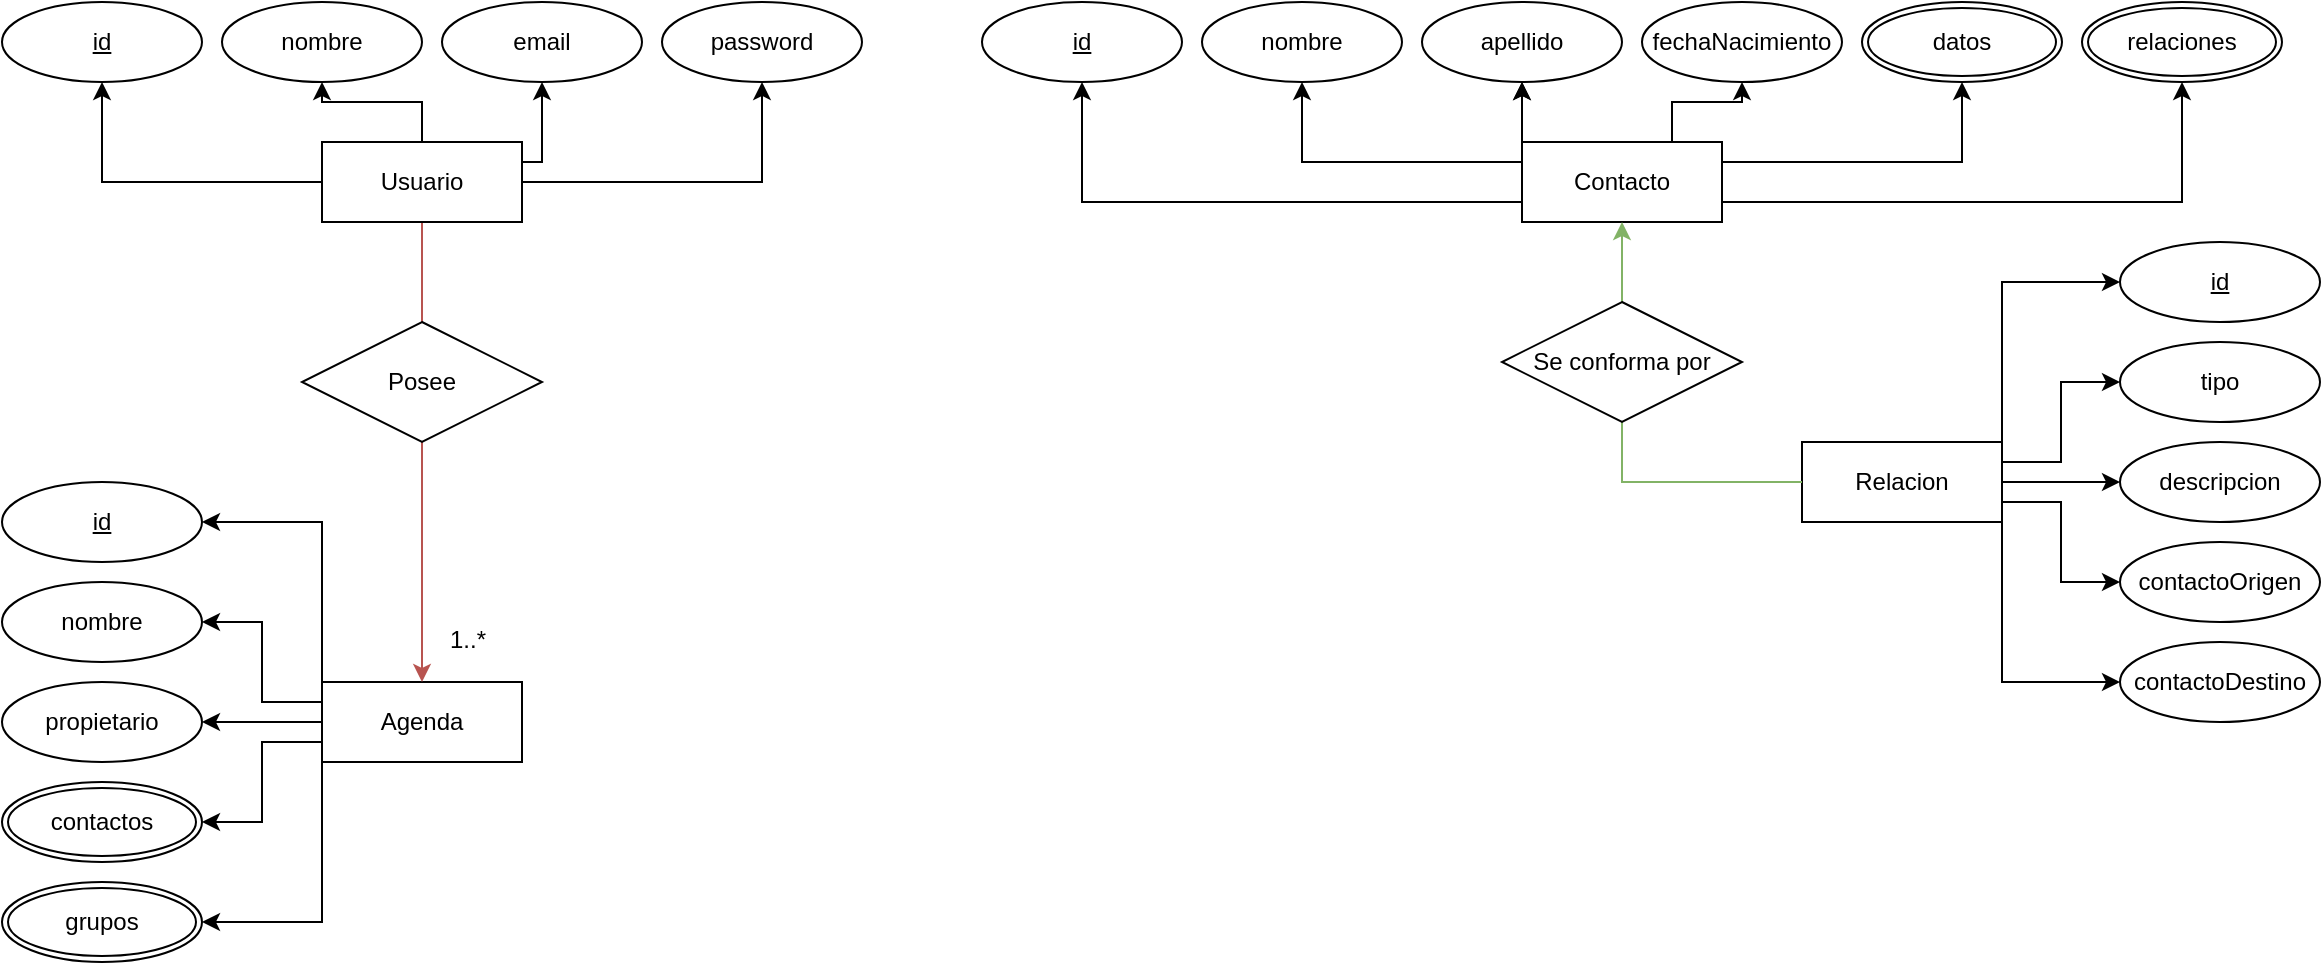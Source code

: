 <mxfile version="25.0.3">
  <diagram name="Página-1" id="xzADpgVo_dkYDp3r1AgU">
    <mxGraphModel dx="1434" dy="780" grid="1" gridSize="10" guides="1" tooltips="1" connect="1" arrows="1" fold="1" page="1" pageScale="1" pageWidth="1169" pageHeight="827" math="0" shadow="0">
      <root>
        <mxCell id="0" />
        <mxCell id="1" parent="0" />
        <mxCell id="diiy5bji2r4iPWg2NNT_-10" style="edgeStyle=orthogonalEdgeStyle;rounded=0;orthogonalLoop=1;jettySize=auto;html=1;entryX=0.5;entryY=1;entryDx=0;entryDy=0;" parent="1" source="diiy5bji2r4iPWg2NNT_-1" target="AHOMxlqq0fCrgZioV2p9-6" edge="1">
          <mxGeometry relative="1" as="geometry">
            <mxPoint x="60" y="70" as="targetPoint" />
          </mxGeometry>
        </mxCell>
        <mxCell id="diiy5bji2r4iPWg2NNT_-11" style="edgeStyle=orthogonalEdgeStyle;rounded=0;orthogonalLoop=1;jettySize=auto;html=1;exitX=1;exitY=0.5;exitDx=0;exitDy=0;entryX=0.5;entryY=1;entryDx=0;entryDy=0;" parent="1" source="diiy5bji2r4iPWg2NNT_-1" target="diiy5bji2r4iPWg2NNT_-3" edge="1">
          <mxGeometry relative="1" as="geometry" />
        </mxCell>
        <mxCell id="diiy5bji2r4iPWg2NNT_-12" style="edgeStyle=orthogonalEdgeStyle;rounded=0;orthogonalLoop=1;jettySize=auto;html=1;exitX=0.75;exitY=0;exitDx=0;exitDy=0;entryX=0.5;entryY=1;entryDx=0;entryDy=0;" parent="1" source="diiy5bji2r4iPWg2NNT_-1" target="diiy5bji2r4iPWg2NNT_-4" edge="1">
          <mxGeometry relative="1" as="geometry">
            <Array as="points">
              <mxPoint x="245" y="90" />
              <mxPoint x="280" y="90" />
            </Array>
          </mxGeometry>
        </mxCell>
        <mxCell id="diiy5bji2r4iPWg2NNT_-28" style="edgeStyle=orthogonalEdgeStyle;rounded=0;orthogonalLoop=1;jettySize=auto;html=1;exitX=0.5;exitY=1;exitDx=0;exitDy=0;endArrow=none;endFill=0;fillColor=#f8cecc;strokeColor=#b85450;" parent="1" source="diiy5bji2r4iPWg2NNT_-1" target="diiy5bji2r4iPWg2NNT_-27" edge="1">
          <mxGeometry relative="1" as="geometry" />
        </mxCell>
        <mxCell id="AHOMxlqq0fCrgZioV2p9-29" style="edgeStyle=orthogonalEdgeStyle;rounded=0;orthogonalLoop=1;jettySize=auto;html=1;exitX=0.5;exitY=0;exitDx=0;exitDy=0;entryX=0.5;entryY=1;entryDx=0;entryDy=0;" edge="1" parent="1" source="diiy5bji2r4iPWg2NNT_-1" target="diiy5bji2r4iPWg2NNT_-5">
          <mxGeometry relative="1" as="geometry" />
        </mxCell>
        <mxCell id="diiy5bji2r4iPWg2NNT_-1" value="Usuario" style="whiteSpace=wrap;html=1;align=center;" parent="1" vertex="1">
          <mxGeometry x="170" y="80" width="100" height="40" as="geometry" />
        </mxCell>
        <mxCell id="diiy5bji2r4iPWg2NNT_-3" value="password" style="ellipse;whiteSpace=wrap;html=1;align=center;" parent="1" vertex="1">
          <mxGeometry x="340" y="10" width="100" height="40" as="geometry" />
        </mxCell>
        <mxCell id="diiy5bji2r4iPWg2NNT_-4" value="email" style="ellipse;whiteSpace=wrap;html=1;align=center;" parent="1" vertex="1">
          <mxGeometry x="230" y="10" width="100" height="40" as="geometry" />
        </mxCell>
        <mxCell id="diiy5bji2r4iPWg2NNT_-5" value="nombre" style="ellipse;whiteSpace=wrap;html=1;align=center;" parent="1" vertex="1">
          <mxGeometry x="120" y="10" width="100" height="40" as="geometry" />
        </mxCell>
        <mxCell id="AHOMxlqq0fCrgZioV2p9-15" style="edgeStyle=orthogonalEdgeStyle;rounded=0;orthogonalLoop=1;jettySize=auto;html=1;exitX=0;exitY=0;exitDx=0;exitDy=0;entryX=1;entryY=0.5;entryDx=0;entryDy=0;" edge="1" parent="1" source="diiy5bji2r4iPWg2NNT_-18" target="AHOMxlqq0fCrgZioV2p9-7">
          <mxGeometry relative="1" as="geometry" />
        </mxCell>
        <mxCell id="AHOMxlqq0fCrgZioV2p9-16" style="edgeStyle=orthogonalEdgeStyle;rounded=0;orthogonalLoop=1;jettySize=auto;html=1;exitX=0;exitY=0.25;exitDx=0;exitDy=0;entryX=1;entryY=0.5;entryDx=0;entryDy=0;" edge="1" parent="1" source="diiy5bji2r4iPWg2NNT_-18" target="diiy5bji2r4iPWg2NNT_-22">
          <mxGeometry relative="1" as="geometry" />
        </mxCell>
        <mxCell id="AHOMxlqq0fCrgZioV2p9-17" style="edgeStyle=orthogonalEdgeStyle;rounded=0;orthogonalLoop=1;jettySize=auto;html=1;exitX=0;exitY=0.5;exitDx=0;exitDy=0;entryX=1;entryY=0.5;entryDx=0;entryDy=0;" edge="1" parent="1" source="diiy5bji2r4iPWg2NNT_-18" target="diiy5bji2r4iPWg2NNT_-21">
          <mxGeometry relative="1" as="geometry" />
        </mxCell>
        <mxCell id="AHOMxlqq0fCrgZioV2p9-18" style="edgeStyle=orthogonalEdgeStyle;rounded=0;orthogonalLoop=1;jettySize=auto;html=1;exitX=0;exitY=0.75;exitDx=0;exitDy=0;entryX=1;entryY=0.5;entryDx=0;entryDy=0;" edge="1" parent="1" source="diiy5bji2r4iPWg2NNT_-18" target="AHOMxlqq0fCrgZioV2p9-1">
          <mxGeometry relative="1" as="geometry" />
        </mxCell>
        <mxCell id="AHOMxlqq0fCrgZioV2p9-19" style="edgeStyle=orthogonalEdgeStyle;rounded=0;orthogonalLoop=1;jettySize=auto;html=1;exitX=0;exitY=1;exitDx=0;exitDy=0;entryX=1;entryY=0.5;entryDx=0;entryDy=0;" edge="1" parent="1" source="diiy5bji2r4iPWg2NNT_-18" target="AHOMxlqq0fCrgZioV2p9-2">
          <mxGeometry relative="1" as="geometry" />
        </mxCell>
        <mxCell id="diiy5bji2r4iPWg2NNT_-18" value="Agenda" style="whiteSpace=wrap;html=1;align=center;" parent="1" vertex="1">
          <mxGeometry x="170" y="350" width="100" height="40" as="geometry" />
        </mxCell>
        <mxCell id="diiy5bji2r4iPWg2NNT_-21" value="propietario" style="ellipse;whiteSpace=wrap;html=1;align=center;" parent="1" vertex="1">
          <mxGeometry x="10" y="350" width="100" height="40" as="geometry" />
        </mxCell>
        <mxCell id="diiy5bji2r4iPWg2NNT_-22" value="nombre" style="ellipse;whiteSpace=wrap;html=1;align=center;" parent="1" vertex="1">
          <mxGeometry x="10" y="300" width="100" height="40" as="geometry" />
        </mxCell>
        <mxCell id="diiy5bji2r4iPWg2NNT_-29" style="edgeStyle=orthogonalEdgeStyle;rounded=0;orthogonalLoop=1;jettySize=auto;html=1;exitX=0.5;exitY=1;exitDx=0;exitDy=0;entryX=0.5;entryY=0;entryDx=0;entryDy=0;fillColor=#f8cecc;strokeColor=#b85450;" parent="1" source="diiy5bji2r4iPWg2NNT_-27" target="diiy5bji2r4iPWg2NNT_-18" edge="1">
          <mxGeometry relative="1" as="geometry" />
        </mxCell>
        <mxCell id="diiy5bji2r4iPWg2NNT_-27" value="Posee" style="shape=rhombus;perimeter=rhombusPerimeter;whiteSpace=wrap;html=1;align=center;" parent="1" vertex="1">
          <mxGeometry x="160" y="170" width="120" height="60" as="geometry" />
        </mxCell>
        <mxCell id="diiy5bji2r4iPWg2NNT_-33" value="1..*" style="resizable=0;html=1;whiteSpace=wrap;align=right;verticalAlign=bottom;" parent="1" connectable="0" vertex="1">
          <mxGeometry x="240.0" y="330.0" as="geometry">
            <mxPoint x="13" y="7" as="offset" />
          </mxGeometry>
        </mxCell>
        <mxCell id="AHOMxlqq0fCrgZioV2p9-1" value="contactos" style="ellipse;shape=doubleEllipse;margin=3;whiteSpace=wrap;html=1;align=center;" vertex="1" parent="1">
          <mxGeometry x="10" y="400" width="100" height="40" as="geometry" />
        </mxCell>
        <mxCell id="AHOMxlqq0fCrgZioV2p9-2" value="grupos" style="ellipse;shape=doubleEllipse;margin=3;whiteSpace=wrap;html=1;align=center;" vertex="1" parent="1">
          <mxGeometry x="10" y="450" width="100" height="40" as="geometry" />
        </mxCell>
        <mxCell id="AHOMxlqq0fCrgZioV2p9-31" style="edgeStyle=orthogonalEdgeStyle;rounded=0;orthogonalLoop=1;jettySize=auto;html=1;exitX=0.25;exitY=0;exitDx=0;exitDy=0;entryX=0.5;entryY=1;entryDx=0;entryDy=0;" edge="1" parent="1" source="AHOMxlqq0fCrgZioV2p9-3" target="AHOMxlqq0fCrgZioV2p9-9">
          <mxGeometry relative="1" as="geometry" />
        </mxCell>
        <mxCell id="AHOMxlqq0fCrgZioV2p9-32" style="edgeStyle=orthogonalEdgeStyle;rounded=0;orthogonalLoop=1;jettySize=auto;html=1;exitX=0.75;exitY=0;exitDx=0;exitDy=0;entryX=0.5;entryY=1;entryDx=0;entryDy=0;" edge="1" parent="1" source="AHOMxlqq0fCrgZioV2p9-3" target="AHOMxlqq0fCrgZioV2p9-11">
          <mxGeometry relative="1" as="geometry" />
        </mxCell>
        <mxCell id="AHOMxlqq0fCrgZioV2p9-33" style="edgeStyle=orthogonalEdgeStyle;rounded=0;orthogonalLoop=1;jettySize=auto;html=1;exitX=0.25;exitY=0;exitDx=0;exitDy=0;entryX=0.5;entryY=1;entryDx=0;entryDy=0;" edge="1" parent="1" source="AHOMxlqq0fCrgZioV2p9-3" target="AHOMxlqq0fCrgZioV2p9-9">
          <mxGeometry relative="1" as="geometry" />
        </mxCell>
        <mxCell id="AHOMxlqq0fCrgZioV2p9-34" style="edgeStyle=orthogonalEdgeStyle;rounded=0;orthogonalLoop=1;jettySize=auto;html=1;exitX=1;exitY=0.75;exitDx=0;exitDy=0;entryX=0.5;entryY=1;entryDx=0;entryDy=0;" edge="1" parent="1" source="AHOMxlqq0fCrgZioV2p9-3" target="AHOMxlqq0fCrgZioV2p9-14">
          <mxGeometry relative="1" as="geometry" />
        </mxCell>
        <mxCell id="AHOMxlqq0fCrgZioV2p9-35" style="edgeStyle=orthogonalEdgeStyle;rounded=0;orthogonalLoop=1;jettySize=auto;html=1;exitX=1;exitY=0.25;exitDx=0;exitDy=0;entryX=0.5;entryY=1;entryDx=0;entryDy=0;" edge="1" parent="1" source="AHOMxlqq0fCrgZioV2p9-3" target="AHOMxlqq0fCrgZioV2p9-13">
          <mxGeometry relative="1" as="geometry" />
        </mxCell>
        <mxCell id="AHOMxlqq0fCrgZioV2p9-36" style="edgeStyle=orthogonalEdgeStyle;rounded=0;orthogonalLoop=1;jettySize=auto;html=1;exitX=0;exitY=0.75;exitDx=0;exitDy=0;entryX=0.5;entryY=1;entryDx=0;entryDy=0;" edge="1" parent="1" source="AHOMxlqq0fCrgZioV2p9-3" target="AHOMxlqq0fCrgZioV2p9-5">
          <mxGeometry relative="1" as="geometry" />
        </mxCell>
        <mxCell id="AHOMxlqq0fCrgZioV2p9-37" style="edgeStyle=orthogonalEdgeStyle;rounded=0;orthogonalLoop=1;jettySize=auto;html=1;exitX=0;exitY=0.25;exitDx=0;exitDy=0;entryX=0.5;entryY=1;entryDx=0;entryDy=0;" edge="1" parent="1" source="AHOMxlqq0fCrgZioV2p9-3" target="AHOMxlqq0fCrgZioV2p9-8">
          <mxGeometry relative="1" as="geometry" />
        </mxCell>
        <mxCell id="AHOMxlqq0fCrgZioV2p9-3" value="Contacto" style="whiteSpace=wrap;html=1;align=center;" vertex="1" parent="1">
          <mxGeometry x="770" y="80" width="100" height="40" as="geometry" />
        </mxCell>
        <mxCell id="AHOMxlqq0fCrgZioV2p9-5" value="id" style="ellipse;whiteSpace=wrap;html=1;align=center;fontStyle=4;" vertex="1" parent="1">
          <mxGeometry x="500" y="10" width="100" height="40" as="geometry" />
        </mxCell>
        <mxCell id="AHOMxlqq0fCrgZioV2p9-6" value="id" style="ellipse;whiteSpace=wrap;html=1;align=center;fontStyle=4;" vertex="1" parent="1">
          <mxGeometry x="10" y="10" width="100" height="40" as="geometry" />
        </mxCell>
        <mxCell id="AHOMxlqq0fCrgZioV2p9-7" value="id" style="ellipse;whiteSpace=wrap;html=1;align=center;fontStyle=4;" vertex="1" parent="1">
          <mxGeometry x="10" y="250" width="100" height="40" as="geometry" />
        </mxCell>
        <mxCell id="AHOMxlqq0fCrgZioV2p9-8" value="nombre" style="ellipse;whiteSpace=wrap;html=1;align=center;" vertex="1" parent="1">
          <mxGeometry x="610" y="10" width="100" height="40" as="geometry" />
        </mxCell>
        <mxCell id="AHOMxlqq0fCrgZioV2p9-9" value="apellido" style="ellipse;whiteSpace=wrap;html=1;align=center;" vertex="1" parent="1">
          <mxGeometry x="720" y="10" width="100" height="40" as="geometry" />
        </mxCell>
        <mxCell id="AHOMxlqq0fCrgZioV2p9-11" value="fechaNacimiento" style="ellipse;whiteSpace=wrap;html=1;align=center;" vertex="1" parent="1">
          <mxGeometry x="830" y="10" width="100" height="40" as="geometry" />
        </mxCell>
        <mxCell id="AHOMxlqq0fCrgZioV2p9-13" value="datos" style="ellipse;shape=doubleEllipse;margin=3;whiteSpace=wrap;html=1;align=center;" vertex="1" parent="1">
          <mxGeometry x="940" y="10" width="100" height="40" as="geometry" />
        </mxCell>
        <mxCell id="AHOMxlqq0fCrgZioV2p9-14" value="relaciones" style="ellipse;shape=doubleEllipse;margin=3;whiteSpace=wrap;html=1;align=center;" vertex="1" parent="1">
          <mxGeometry x="1050" y="10" width="100" height="40" as="geometry" />
        </mxCell>
        <mxCell id="AHOMxlqq0fCrgZioV2p9-44" style="edgeStyle=orthogonalEdgeStyle;rounded=0;orthogonalLoop=1;jettySize=auto;html=1;exitX=1;exitY=0;exitDx=0;exitDy=0;entryX=0;entryY=0.5;entryDx=0;entryDy=0;" edge="1" parent="1" source="AHOMxlqq0fCrgZioV2p9-26" target="AHOMxlqq0fCrgZioV2p9-39">
          <mxGeometry relative="1" as="geometry" />
        </mxCell>
        <mxCell id="AHOMxlqq0fCrgZioV2p9-45" style="edgeStyle=orthogonalEdgeStyle;rounded=0;orthogonalLoop=1;jettySize=auto;html=1;exitX=1;exitY=0.25;exitDx=0;exitDy=0;entryX=0;entryY=0.5;entryDx=0;entryDy=0;" edge="1" parent="1" source="AHOMxlqq0fCrgZioV2p9-26" target="AHOMxlqq0fCrgZioV2p9-43">
          <mxGeometry relative="1" as="geometry" />
        </mxCell>
        <mxCell id="AHOMxlqq0fCrgZioV2p9-46" style="edgeStyle=orthogonalEdgeStyle;rounded=0;orthogonalLoop=1;jettySize=auto;html=1;exitX=1;exitY=0.5;exitDx=0;exitDy=0;entryX=0;entryY=0.5;entryDx=0;entryDy=0;" edge="1" parent="1" source="AHOMxlqq0fCrgZioV2p9-26" target="AHOMxlqq0fCrgZioV2p9-42">
          <mxGeometry relative="1" as="geometry" />
        </mxCell>
        <mxCell id="AHOMxlqq0fCrgZioV2p9-47" style="edgeStyle=orthogonalEdgeStyle;rounded=0;orthogonalLoop=1;jettySize=auto;html=1;exitX=1;exitY=0.75;exitDx=0;exitDy=0;entryX=0;entryY=0.5;entryDx=0;entryDy=0;" edge="1" parent="1" source="AHOMxlqq0fCrgZioV2p9-26" target="AHOMxlqq0fCrgZioV2p9-41">
          <mxGeometry relative="1" as="geometry" />
        </mxCell>
        <mxCell id="AHOMxlqq0fCrgZioV2p9-48" style="edgeStyle=orthogonalEdgeStyle;rounded=0;orthogonalLoop=1;jettySize=auto;html=1;exitX=1;exitY=1;exitDx=0;exitDy=0;entryX=0;entryY=0.5;entryDx=0;entryDy=0;" edge="1" parent="1" source="AHOMxlqq0fCrgZioV2p9-26" target="AHOMxlqq0fCrgZioV2p9-40">
          <mxGeometry relative="1" as="geometry" />
        </mxCell>
        <mxCell id="AHOMxlqq0fCrgZioV2p9-26" value="Relacion" style="whiteSpace=wrap;html=1;align=center;" vertex="1" parent="1">
          <mxGeometry x="910" y="230" width="100" height="40" as="geometry" />
        </mxCell>
        <mxCell id="AHOMxlqq0fCrgZioV2p9-50" style="edgeStyle=orthogonalEdgeStyle;rounded=0;orthogonalLoop=1;jettySize=auto;html=1;exitX=0.5;exitY=1;exitDx=0;exitDy=0;entryX=0;entryY=0.5;entryDx=0;entryDy=0;fillColor=#d5e8d4;strokeColor=#82b366;endArrow=none;endFill=0;" edge="1" parent="1" source="AHOMxlqq0fCrgZioV2p9-38" target="AHOMxlqq0fCrgZioV2p9-26">
          <mxGeometry relative="1" as="geometry" />
        </mxCell>
        <mxCell id="AHOMxlqq0fCrgZioV2p9-51" style="edgeStyle=orthogonalEdgeStyle;rounded=0;orthogonalLoop=1;jettySize=auto;html=1;exitX=0.5;exitY=0;exitDx=0;exitDy=0;entryX=0.5;entryY=1;entryDx=0;entryDy=0;fillColor=#d5e8d4;strokeColor=#82b366;" edge="1" parent="1" source="AHOMxlqq0fCrgZioV2p9-38" target="AHOMxlqq0fCrgZioV2p9-3">
          <mxGeometry relative="1" as="geometry" />
        </mxCell>
        <mxCell id="AHOMxlqq0fCrgZioV2p9-38" value="Se conforma por" style="shape=rhombus;perimeter=rhombusPerimeter;whiteSpace=wrap;html=1;align=center;" vertex="1" parent="1">
          <mxGeometry x="760" y="160" width="120" height="60" as="geometry" />
        </mxCell>
        <mxCell id="AHOMxlqq0fCrgZioV2p9-39" value="id" style="ellipse;whiteSpace=wrap;html=1;align=center;fontStyle=4;" vertex="1" parent="1">
          <mxGeometry x="1069" y="130" width="100" height="40" as="geometry" />
        </mxCell>
        <mxCell id="AHOMxlqq0fCrgZioV2p9-40" value="contactoDestino" style="ellipse;whiteSpace=wrap;html=1;align=center;" vertex="1" parent="1">
          <mxGeometry x="1069" y="330" width="100" height="40" as="geometry" />
        </mxCell>
        <mxCell id="AHOMxlqq0fCrgZioV2p9-41" value="contactoOrigen" style="ellipse;whiteSpace=wrap;html=1;align=center;" vertex="1" parent="1">
          <mxGeometry x="1069" y="280" width="100" height="40" as="geometry" />
        </mxCell>
        <mxCell id="AHOMxlqq0fCrgZioV2p9-42" value="descripcion" style="ellipse;whiteSpace=wrap;html=1;align=center;" vertex="1" parent="1">
          <mxGeometry x="1069" y="230" width="100" height="40" as="geometry" />
        </mxCell>
        <mxCell id="AHOMxlqq0fCrgZioV2p9-43" value="tipo" style="ellipse;whiteSpace=wrap;html=1;align=center;" vertex="1" parent="1">
          <mxGeometry x="1069" y="180" width="100" height="40" as="geometry" />
        </mxCell>
      </root>
    </mxGraphModel>
  </diagram>
</mxfile>
